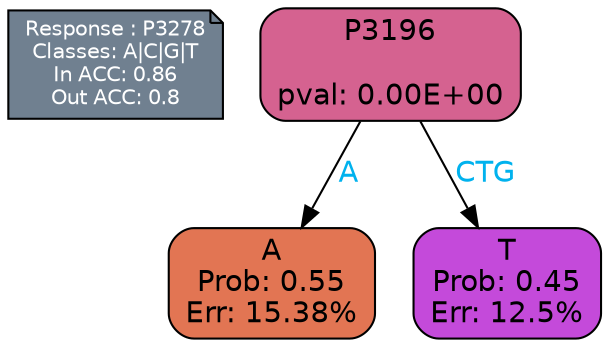 digraph Tree {
node [shape=box, style="filled, rounded", color="black", fontname=helvetica] ;
graph [ranksep=equally, splines=polylines, bgcolor=transparent, dpi=600] ;
edge [fontname=helvetica] ;
LEGEND [label="Response : P3278
Classes: A|C|G|T
In ACC: 0.86
Out ACC: 0.8
",shape=note,align=left,style=filled,fillcolor="slategray",fontcolor="white",fontsize=10];1 [label="P3196

pval: 0.00E+00", fillcolor="#d56290"] ;
2 [label="A
Prob: 0.55
Err: 15.38%", fillcolor="#e27553"] ;
3 [label="T
Prob: 0.45
Err: 12.5%", fillcolor="#c44ada"] ;
1 -> 2 [label="A",fontcolor=deepskyblue2] ;
1 -> 3 [label="CTG",fontcolor=deepskyblue2] ;
{rank = same; 2;3;}{rank = same; LEGEND;1;}}